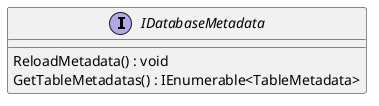 @startuml
interface IDatabaseMetadata {
    ReloadMetadata() : void
    GetTableMetadatas() : IEnumerable<TableMetadata>
}
@enduml
